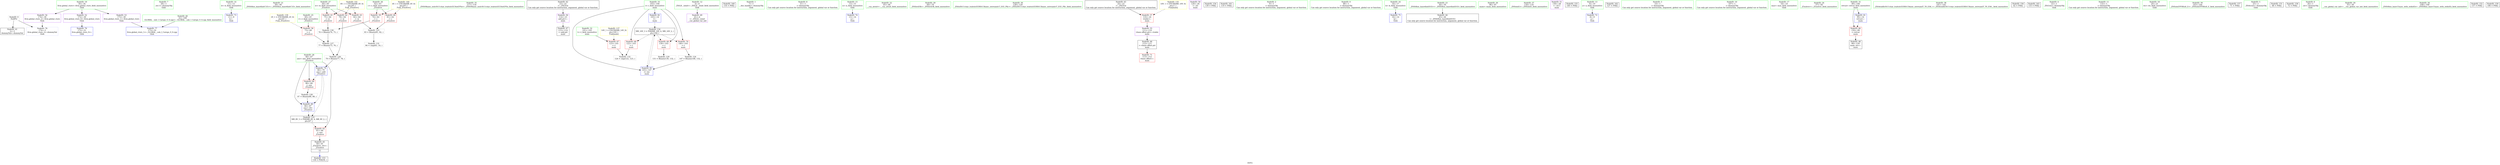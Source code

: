 digraph "SVFG" {
	label="SVFG";

	Node0x55872489f640 [shape=record,color=grey,label="{NodeID: 0\nNullPtr}"];
	Node0x55872489f640 -> Node0x5587248b2060[style=solid];
	Node0x55872489f640 -> Node0x5587248b5100[style=solid];
	Node0x5587248b0220 [shape=record,color=green,label="{NodeID: 7\n28\<--1\n.str.1\<--dummyObj\nGlob }"];
	Node0x5587248b06b0 [shape=record,color=green,label="{NodeID: 14\n11\<--12\nb\<--b_field_insensitive\nGlob }"];
	Node0x5587248b06b0 -> Node0x5587248b4c00[style=solid];
	Node0x5587248b0db0 [shape=record,color=green,label="{NodeID: 21\n39\<--40\n_ZNSt8ios_base4InitC1Ev\<--_ZNSt8ios_base4InitC1Ev_field_insensitive\n}"];
	Node0x5587248b1420 [shape=record,color=green,label="{NodeID: 28\n66\<--67\nans\<--ans_field_insensitive\n_Z5solvev\n}"];
	Node0x5587248b1420 -> Node0x5587248b4480[style=solid];
	Node0x5587248b1420 -> Node0x5587248b4550[style=solid];
	Node0x5587248b1420 -> Node0x5587248b5200[style=solid];
	Node0x5587248b1420 -> Node0x5587248b52d0[style=solid];
	Node0x5587248b1a60 [shape=record,color=green,label="{NodeID: 35\n117\<--118\n_ZNSt9basic_iosIcSt11char_traitsIcEE3tieEPSo\<--_ZNSt9basic_iosIcSt11char_traitsIcEE3tieEPSo_field_insensitive\n}"];
	Node0x5587248b7d10 [shape=record,color=grey,label="{NodeID: 125\n83 = Binary(81, 82, )\n}"];
	Node0x5587248b7d10 -> Node0x5587248b8610[style=solid];
	Node0x5587248b2160 [shape=record,color=black,label="{NodeID: 42\n23\<--22\n\<--_ZSt3cin\nCan only get source location for instruction, argument, global var or function.}"];
	Node0x5587248b2160 -> Node0x5587248b3e00[style=solid];
	Node0x5587248b8790 [shape=record,color=grey,label="{NodeID: 132\n124 = cmp(122, 123, )\n}"];
	Node0x5587248b37c0 [shape=record,color=purple,label="{NodeID: 49\n41\<--4\n\<--_ZStL8__ioinit\n__cxx_global_var_init\n}"];
	Node0x5587248bd530 [shape=record,color=yellow,style=double,label="{NodeID: 139\n2V_1 = ENCHI(MR_2V_0)\npts\{61 \}\nFun[_Z5solvev]}"];
	Node0x5587248bd530 -> Node0x5587248b3fa0[style=dashed];
	Node0x5587248b3e00 [shape=record,color=purple,label="{NodeID: 56\n114\<--23\nadd.ptr\<--\nmain\n}"];
	Node0x5587248b3e00 -> Node0x5587248b2600[style=solid];
	Node0x5587248b43b0 [shape=record,color=red,label="{NodeID: 63\n82\<--64\n\<--w\n_Z5solvev\n}"];
	Node0x5587248b43b0 -> Node0x5587248b7d10[style=solid];
	Node0x5587248c26f0 [shape=record,color=black,label="{NodeID: 153\n138 = PHI(59, )\n}"];
	Node0x5587248b4960 [shape=record,color=red,label="{NodeID: 70\n146\<--103\n\<--i\nmain\n}"];
	Node0x5587248b4960 -> Node0x5587248b7b90[style=solid];
	Node0x5587248c2d90 [shape=record,color=black,label="{NodeID: 160\n116 = PHI()\n}"];
	Node0x5587248b5000 [shape=record,color=blue,label="{NodeID: 77\n173\<--32\nllvm.global_ctors_1\<--_GLOBAL__sub_I_Carups_0_0.cpp\nGlob }"];
	Node0x5587248af710 [shape=record,color=green,label="{NodeID: 1\n7\<--1\n__dso_handle\<--dummyObj\nGlob }"];
	Node0x5587248b02b0 [shape=record,color=green,label="{NodeID: 8\n31\<--1\n\<--dummyObj\nCan only get source location for instruction, argument, global var or function.}"];
	Node0x5587248b07b0 [shape=record,color=green,label="{NodeID: 15\n13\<--15\nn\<--n_field_insensitive\nGlob }"];
	Node0x5587248b07b0 -> Node0x5587248b4d00[style=solid];
	Node0x5587248b0eb0 [shape=record,color=green,label="{NodeID: 22\n45\<--46\n__cxa_atexit\<--__cxa_atexit_field_insensitive\n}"];
	Node0x5587248b14f0 [shape=record,color=green,label="{NodeID: 29\n69\<--70\n_ZNSirsERi\<--_ZNSirsERi_field_insensitive\n}"];
	Node0x5587248b1b60 [shape=record,color=green,label="{NodeID: 36\n128\<--129\n_ZStlsISt11char_traitsIcEERSt13basic_ostreamIcT_ES5_PKc\<--_ZStlsISt11char_traitsIcEERSt13basic_ostreamIcT_ES5_PKc_field_insensitive\n}"];
	Node0x5587248b7e90 [shape=record,color=grey,label="{NodeID: 126\n79 = Binary(77, 78, )\n}"];
	Node0x5587248b7e90 -> Node0x5587248b5200[style=solid];
	Node0x5587248b2260 [shape=record,color=black,label="{NodeID: 43\n24\<--22\n\<--_ZSt3cin\nCan only get source location for instruction, argument, global var or function.}"];
	Node0x5587248b2260 -> Node0x5587248b3ed0[style=solid];
	Node0x5587248bbd70 [shape=record,color=black,label="{NodeID: 133\nMR_8V_3 = PHI(MR_8V_4, MR_8V_2, )\npts\{67 \}\n}"];
	Node0x5587248bbd70 -> Node0x5587248b4550[style=dashed];
	Node0x5587248b3890 [shape=record,color=purple,label="{NodeID: 50\n126\<--26\n\<--.str\nmain\n}"];
	Node0x5587248bd640 [shape=record,color=yellow,style=double,label="{NodeID: 140\n4V_1 = ENCHI(MR_4V_0)\npts\{63 \}\nFun[_Z5solvev]}"];
	Node0x5587248bd640 -> Node0x5587248b4070[style=dashed];
	Node0x5587248bd640 -> Node0x5587248b4140[style=dashed];
	Node0x5587248b3ed0 [shape=record,color=red,label="{NodeID: 57\n110\<--24\nvtable\<--\nmain\n}"];
	Node0x5587248b3ed0 -> Node0x5587248b3d30[style=solid];
	Node0x5587248b4480 [shape=record,color=red,label="{NodeID: 64\n86\<--66\n\<--ans\n_Z5solvev\n}"];
	Node0x5587248b4480 -> Node0x5587248b8190[style=solid];
	Node0x5587248c2880 [shape=record,color=black,label="{NodeID: 154\n139 = PHI()\n}"];
	Node0x5587248b4a30 [shape=record,color=red,label="{NodeID: 71\n113\<--112\nvbase.offset\<--\nmain\n}"];
	Node0x5587248c2e90 [shape=record,color=black,label="{NodeID: 161\n119 = PHI()\n}"];
	Node0x5587248b5100 [shape=record,color=blue, style = dotted,label="{NodeID: 78\n174\<--3\nllvm.global_ctors_2\<--dummyVal\nGlob }"];
	Node0x5587248af7a0 [shape=record,color=green,label="{NodeID: 2\n9\<--1\n\<--dummyObj\nCan only get source location for instruction, argument, global var or function.}"];
	Node0x5587248b0340 [shape=record,color=green,label="{NodeID: 9\n88\<--1\n\<--dummyObj\nCan only get source location for instruction, argument, global var or function.}"];
	Node0x5587248b08b0 [shape=record,color=green,label="{NodeID: 16\n16\<--17\nk\<--k_field_insensitive\nGlob }"];
	Node0x5587248b08b0 -> Node0x5587248b4e00[style=solid];
	Node0x5587248b0fb0 [shape=record,color=green,label="{NodeID: 23\n44\<--50\n_ZNSt8ios_base4InitD1Ev\<--_ZNSt8ios_base4InitD1Ev_field_insensitive\n}"];
	Node0x5587248b0fb0 -> Node0x5587248b2360[style=solid];
	Node0x5587248b15f0 [shape=record,color=green,label="{NodeID: 30\n96\<--97\nmain\<--main_field_insensitive\n}"];
	Node0x5587248b1c60 [shape=record,color=green,label="{NodeID: 37\n134\<--135\n_ZNSolsEi\<--_ZNSolsEi_field_insensitive\n}"];
	Node0x5587248b8010 [shape=record,color=grey,label="{NodeID: 127\n77 = Binary(73, 76, )\n}"];
	Node0x5587248b8010 -> Node0x5587248b7e90[style=solid];
	Node0x5587248b2360 [shape=record,color=black,label="{NodeID: 44\n43\<--44\n\<--_ZNSt8ios_base4InitD1Ev\nCan only get source location for instruction, argument, global var or function.}"];
	Node0x5587248bc270 [shape=record,color=black,label="{NodeID: 134\nMR_16V_3 = PHI(MR_16V_4, MR_16V_2, )\npts\{104 \}\n}"];
	Node0x5587248bc270 -> Node0x5587248b47c0[style=dashed];
	Node0x5587248bc270 -> Node0x5587248b4890[style=dashed];
	Node0x5587248bc270 -> Node0x5587248b4960[style=dashed];
	Node0x5587248bc270 -> Node0x5587248b5540[style=dashed];
	Node0x5587248b3960 [shape=record,color=purple,label="{NodeID: 51\n136\<--28\n\<--.str.1\nmain\n}"];
	Node0x5587248bd720 [shape=record,color=yellow,style=double,label="{NodeID: 141\n6V_1 = ENCHI(MR_6V_0)\npts\{65 \}\nFun[_Z5solvev]}"];
	Node0x5587248bd720 -> Node0x5587248b4210[style=dashed];
	Node0x5587248bd720 -> Node0x5587248b42e0[style=dashed];
	Node0x5587248bd720 -> Node0x5587248b43b0[style=dashed];
	Node0x5587248b3fa0 [shape=record,color=red,label="{NodeID: 58\n73\<--60\n\<--r\n_Z5solvev\n}"];
	Node0x5587248b3fa0 -> Node0x5587248b8010[style=solid];
	Node0x5587248b4550 [shape=record,color=red,label="{NodeID: 65\n91\<--66\n\<--ans\n_Z5solvev\n}"];
	Node0x5587248b4550 -> Node0x5587248b2460[style=solid];
	Node0x5587248c2950 [shape=record,color=black,label="{NodeID: 155\n140 = PHI()\n}"];
	Node0x5587248b4b00 [shape=record,color=blue,label="{NodeID: 72\n8\<--9\na\<--\nGlob }"];
	Node0x5587248c2f90 [shape=record,color=black,label="{NodeID: 162\n127 = PHI()\n}"];
	Node0x5587248b5200 [shape=record,color=blue,label="{NodeID: 79\n66\<--79\nans\<--add\n_Z5solvev\n}"];
	Node0x5587248b5200 -> Node0x5587248b4480[style=dashed];
	Node0x5587248b5200 -> Node0x5587248b52d0[style=dashed];
	Node0x5587248b5200 -> Node0x5587248bbd70[style=dashed];
	Node0x5587248af830 [shape=record,color=green,label="{NodeID: 3\n14\<--1\n\<--dummyObj\nCan only get source location for instruction, argument, global var or function.}"];
	Node0x5587248b03d0 [shape=record,color=green,label="{NodeID: 10\n107\<--1\n\<--dummyObj\nCan only get source location for instruction, argument, global var or function.}"];
	Node0x5587248b09b0 [shape=record,color=green,label="{NodeID: 17\n18\<--19\nmas\<--mas_field_insensitive\nGlob }"];
	Node0x5587248b10b0 [shape=record,color=green,label="{NodeID: 24\n57\<--58\n_Z5solvev\<--_Z5solvev_field_insensitive\n}"];
	Node0x5587248b16f0 [shape=record,color=green,label="{NodeID: 31\n99\<--100\nretval\<--retval_field_insensitive\nmain\n}"];
	Node0x5587248b16f0 -> Node0x5587248b4620[style=solid];
	Node0x5587248b16f0 -> Node0x5587248b53a0[style=solid];
	Node0x5587248b1d60 [shape=record,color=green,label="{NodeID: 38\n141\<--142\n_ZSt4endlIcSt11char_traitsIcEERSt13basic_ostreamIT_T0_ES6_\<--_ZSt4endlIcSt11char_traitsIcEERSt13basic_ostreamIT_T0_ES6__field_insensitive\n}"];
	Node0x5587248b8190 [shape=record,color=grey,label="{NodeID: 128\n87 = Binary(86, 88, )\n}"];
	Node0x5587248b8190 -> Node0x5587248b52d0[style=solid];
	Node0x5587248b2460 [shape=record,color=black,label="{NodeID: 45\n59\<--91\n_Z5solvev_ret\<--\n_Z5solvev\n|{<s0>12}}"];
	Node0x5587248b2460:s0 -> Node0x5587248c26f0[style=solid,color=blue];
	Node0x5587248bc770 [shape=record,color=yellow,style=double,label="{NodeID: 135\n10V_1 = ENCHI(MR_10V_0)\npts\{1 \}\nFun[main]}"];
	Node0x5587248bc770 -> Node0x5587248b3ed0[style=dashed];
	Node0x5587248b3a30 [shape=record,color=purple,label="{NodeID: 52\n172\<--30\nllvm.global_ctors_0\<--llvm.global_ctors\nGlob }"];
	Node0x5587248b3a30 -> Node0x5587248b4f00[style=solid];
	Node0x5587248b4070 [shape=record,color=red,label="{NodeID: 59\n74\<--62\n\<--c\n_Z5solvev\n}"];
	Node0x5587248b4070 -> Node0x5587248b8490[style=solid];
	Node0x5587248b4620 [shape=record,color=red,label="{NodeID: 66\n150\<--99\n\<--retval\nmain\n}"];
	Node0x5587248b4620 -> Node0x5587248b36f0[style=solid];
	Node0x5587248c2a20 [shape=record,color=black,label="{NodeID: 156\n42 = PHI()\n}"];
	Node0x5587248b4c00 [shape=record,color=blue,label="{NodeID: 73\n11\<--9\nb\<--\nGlob }"];
	Node0x5587248c30f0 [shape=record,color=black,label="{NodeID: 163\n133 = PHI()\n}"];
	Node0x5587248b52d0 [shape=record,color=blue,label="{NodeID: 80\n66\<--87\nans\<--dec\n_Z5solvev\n}"];
	Node0x5587248b52d0 -> Node0x5587248bbd70[style=dashed];
	Node0x5587248af8c0 [shape=record,color=green,label="{NodeID: 4\n22\<--1\n_ZSt3cin\<--dummyObj\nGlob }"];
	Node0x5587248b0460 [shape=record,color=green,label="{NodeID: 11\n132\<--1\n\<--dummyObj\nCan only get source location for instruction, argument, global var or function.}"];
	Node0x5587248b0ab0 [shape=record,color=green,label="{NodeID: 18\n20\<--21\nris\<--ris_field_insensitive\nGlob }"];
	Node0x5587248b11b0 [shape=record,color=green,label="{NodeID: 25\n60\<--61\nr\<--r_field_insensitive\n_Z5solvev\n}"];
	Node0x5587248b11b0 -> Node0x5587248b3fa0[style=solid];
	Node0x5587248b17c0 [shape=record,color=green,label="{NodeID: 32\n101\<--102\nt\<--t_field_insensitive\nmain\n}"];
	Node0x5587248b17c0 -> Node0x5587248b46f0[style=solid];
	Node0x5587248b1e60 [shape=record,color=green,label="{NodeID: 39\n143\<--144\n_ZNSolsEPFRSoS_E\<--_ZNSolsEPFRSoS_E_field_insensitive\n}"];
	Node0x5587248b8310 [shape=record,color=grey,label="{NodeID: 129\n131 = Binary(130, 132, )\n}"];
	Node0x5587248b2530 [shape=record,color=black,label="{NodeID: 46\n112\<--111\n\<--vbase.offset.ptr\nmain\n}"];
	Node0x5587248b2530 -> Node0x5587248b4a30[style=solid];
	Node0x5587248b3b30 [shape=record,color=purple,label="{NodeID: 53\n173\<--30\nllvm.global_ctors_1\<--llvm.global_ctors\nGlob }"];
	Node0x5587248b3b30 -> Node0x5587248b5000[style=solid];
	Node0x5587248b4140 [shape=record,color=red,label="{NodeID: 60\n81\<--62\n\<--c\n_Z5solvev\n}"];
	Node0x5587248b4140 -> Node0x5587248b7d10[style=solid];
	Node0x5587248b46f0 [shape=record,color=red,label="{NodeID: 67\n123\<--101\n\<--t\nmain\n}"];
	Node0x5587248b46f0 -> Node0x5587248b8790[style=solid];
	Node0x5587248c2af0 [shape=record,color=black,label="{NodeID: 157\n71 = PHI()\n}"];
	Node0x5587248b4d00 [shape=record,color=blue,label="{NodeID: 74\n13\<--14\nn\<--\nGlob }"];
	Node0x5587248b53a0 [shape=record,color=blue,label="{NodeID: 81\n99\<--14\nretval\<--\nmain\n}"];
	Node0x5587248b53a0 -> Node0x5587248b4620[style=dashed];
	Node0x5587248b0100 [shape=record,color=green,label="{NodeID: 5\n25\<--1\n_ZSt4cout\<--dummyObj\nGlob }"];
	Node0x5587248b04f0 [shape=record,color=green,label="{NodeID: 12\n4\<--6\n_ZStL8__ioinit\<--_ZStL8__ioinit_field_insensitive\nGlob }"];
	Node0x5587248b04f0 -> Node0x5587248b37c0[style=solid];
	Node0x5587248b0bb0 [shape=record,color=green,label="{NodeID: 19\n30\<--34\nllvm.global_ctors\<--llvm.global_ctors_field_insensitive\nGlob }"];
	Node0x5587248b0bb0 -> Node0x5587248b3a30[style=solid];
	Node0x5587248b0bb0 -> Node0x5587248b3b30[style=solid];
	Node0x5587248b0bb0 -> Node0x5587248b3c30[style=solid];
	Node0x5587248b1280 [shape=record,color=green,label="{NodeID: 26\n62\<--63\nc\<--c_field_insensitive\n_Z5solvev\n}"];
	Node0x5587248b1280 -> Node0x5587248b4070[style=solid];
	Node0x5587248b1280 -> Node0x5587248b4140[style=solid];
	Node0x5587248b1890 [shape=record,color=green,label="{NodeID: 33\n103\<--104\ni\<--i_field_insensitive\nmain\n}"];
	Node0x5587248b1890 -> Node0x5587248b47c0[style=solid];
	Node0x5587248b1890 -> Node0x5587248b4890[style=solid];
	Node0x5587248b1890 -> Node0x5587248b4960[style=solid];
	Node0x5587248b1890 -> Node0x5587248b5470[style=solid];
	Node0x5587248b1890 -> Node0x5587248b5540[style=solid];
	Node0x5587248b1f60 [shape=record,color=green,label="{NodeID: 40\n32\<--168\n_GLOBAL__sub_I_Carups_0_0.cpp\<--_GLOBAL__sub_I_Carups_0_0.cpp_field_insensitive\n}"];
	Node0x5587248b1f60 -> Node0x5587248b5000[style=solid];
	Node0x5587248b8490 [shape=record,color=grey,label="{NodeID: 130\n76 = Binary(74, 75, )\n}"];
	Node0x5587248b8490 -> Node0x5587248b8010[style=solid];
	Node0x5587248b2600 [shape=record,color=black,label="{NodeID: 47\n115\<--114\n\<--add.ptr\nmain\n}"];
	Node0x5587248bd370 [shape=record,color=yellow,style=double,label="{NodeID: 137\n14V_1 = ENCHI(MR_14V_0)\npts\{102 \}\nFun[main]}"];
	Node0x5587248bd370 -> Node0x5587248b46f0[style=dashed];
	Node0x5587248b3c30 [shape=record,color=purple,label="{NodeID: 54\n174\<--30\nllvm.global_ctors_2\<--llvm.global_ctors\nGlob }"];
	Node0x5587248b3c30 -> Node0x5587248b5100[style=solid];
	Node0x5587248b4210 [shape=record,color=red,label="{NodeID: 61\n75\<--64\n\<--w\n_Z5solvev\n}"];
	Node0x5587248b4210 -> Node0x5587248b8490[style=solid];
	Node0x558724704c30 [shape=record,color=black,label="{NodeID: 151\n68 = PHI()\n}"];
	Node0x5587248b47c0 [shape=record,color=red,label="{NodeID: 68\n122\<--103\n\<--i\nmain\n}"];
	Node0x5587248b47c0 -> Node0x5587248b8790[style=solid];
	Node0x5587248c2bf0 [shape=record,color=black,label="{NodeID: 158\n72 = PHI()\n}"];
	Node0x5587248b4e00 [shape=record,color=blue,label="{NodeID: 75\n16\<--14\nk\<--\nGlob }"];
	Node0x5587248b5470 [shape=record,color=blue,label="{NodeID: 82\n103\<--14\ni\<--\nmain\n}"];
	Node0x5587248b5470 -> Node0x5587248bc270[style=dashed];
	Node0x5587248b0190 [shape=record,color=green,label="{NodeID: 6\n26\<--1\n.str\<--dummyObj\nGlob }"];
	Node0x5587248b05b0 [shape=record,color=green,label="{NodeID: 13\n8\<--10\na\<--a_field_insensitive\nGlob }"];
	Node0x5587248b05b0 -> Node0x5587248b4b00[style=solid];
	Node0x5587248b0cb0 [shape=record,color=green,label="{NodeID: 20\n35\<--36\n__cxx_global_var_init\<--__cxx_global_var_init_field_insensitive\n}"];
	Node0x5587248b1350 [shape=record,color=green,label="{NodeID: 27\n64\<--65\nw\<--w_field_insensitive\n_Z5solvev\n}"];
	Node0x5587248b1350 -> Node0x5587248b4210[style=solid];
	Node0x5587248b1350 -> Node0x5587248b42e0[style=solid];
	Node0x5587248b1350 -> Node0x5587248b43b0[style=solid];
	Node0x5587248b1960 [shape=record,color=green,label="{NodeID: 34\n108\<--109\n_ZNSt8ios_base15sync_with_stdioEb\<--_ZNSt8ios_base15sync_with_stdioEb_field_insensitive\n}"];
	Node0x5587248b7b90 [shape=record,color=grey,label="{NodeID: 124\n147 = Binary(146, 132, )\n}"];
	Node0x5587248b7b90 -> Node0x5587248b5540[style=solid];
	Node0x5587248b2060 [shape=record,color=black,label="{NodeID: 41\n2\<--3\ndummyVal\<--dummyVal\n}"];
	Node0x5587248b8610 [shape=record,color=grey,label="{NodeID: 131\n84 = cmp(83, 14, )\n}"];
	Node0x5587248b36f0 [shape=record,color=black,label="{NodeID: 48\n98\<--150\nmain_ret\<--\nmain\n}"];
	Node0x5587248b3d30 [shape=record,color=purple,label="{NodeID: 55\n111\<--110\nvbase.offset.ptr\<--vtable\nmain\n}"];
	Node0x5587248b3d30 -> Node0x5587248b2530[style=solid];
	Node0x5587248b42e0 [shape=record,color=red,label="{NodeID: 62\n78\<--64\n\<--w\n_Z5solvev\n}"];
	Node0x5587248b42e0 -> Node0x5587248b7e90[style=solid];
	Node0x5587248c1a70 [shape=record,color=black,label="{NodeID: 152\n137 = PHI()\n}"];
	Node0x5587248b4890 [shape=record,color=red,label="{NodeID: 69\n130\<--103\n\<--i\nmain\n}"];
	Node0x5587248b4890 -> Node0x5587248b8310[style=solid];
	Node0x5587248c2cc0 [shape=record,color=black,label="{NodeID: 159\n106 = PHI()\n}"];
	Node0x5587248b4f00 [shape=record,color=blue,label="{NodeID: 76\n172\<--31\nllvm.global_ctors_0\<--\nGlob }"];
	Node0x5587248b5540 [shape=record,color=blue,label="{NodeID: 83\n103\<--147\ni\<--inc\nmain\n}"];
	Node0x5587248b5540 -> Node0x5587248bc270[style=dashed];
}

